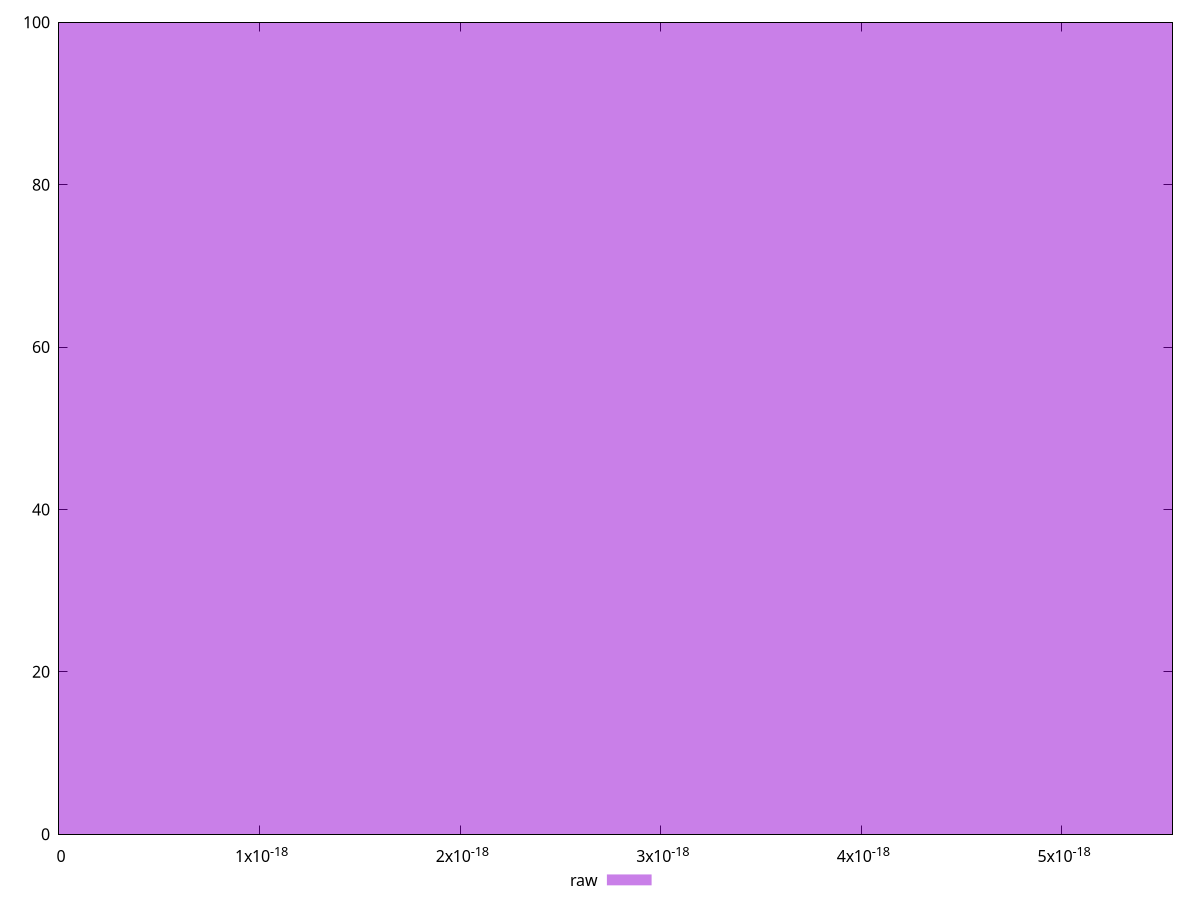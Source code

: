 reset

$raw <<EOF
0 100
EOF

set key outside below
set boxwidth 1e-12
set xrange [0:5.551115123125783e-18]
set yrange [0:100]
set trange [0:100]
set style fill transparent solid 0.5 noborder
set terminal svg size 640, 490 enhanced background rgb 'white'
set output "reports/report_00031_2021-02-24T23-18-18.084Z/meta/score-difference/samples/card/raw/histogram.svg"

plot $raw title "raw" with boxes

reset
